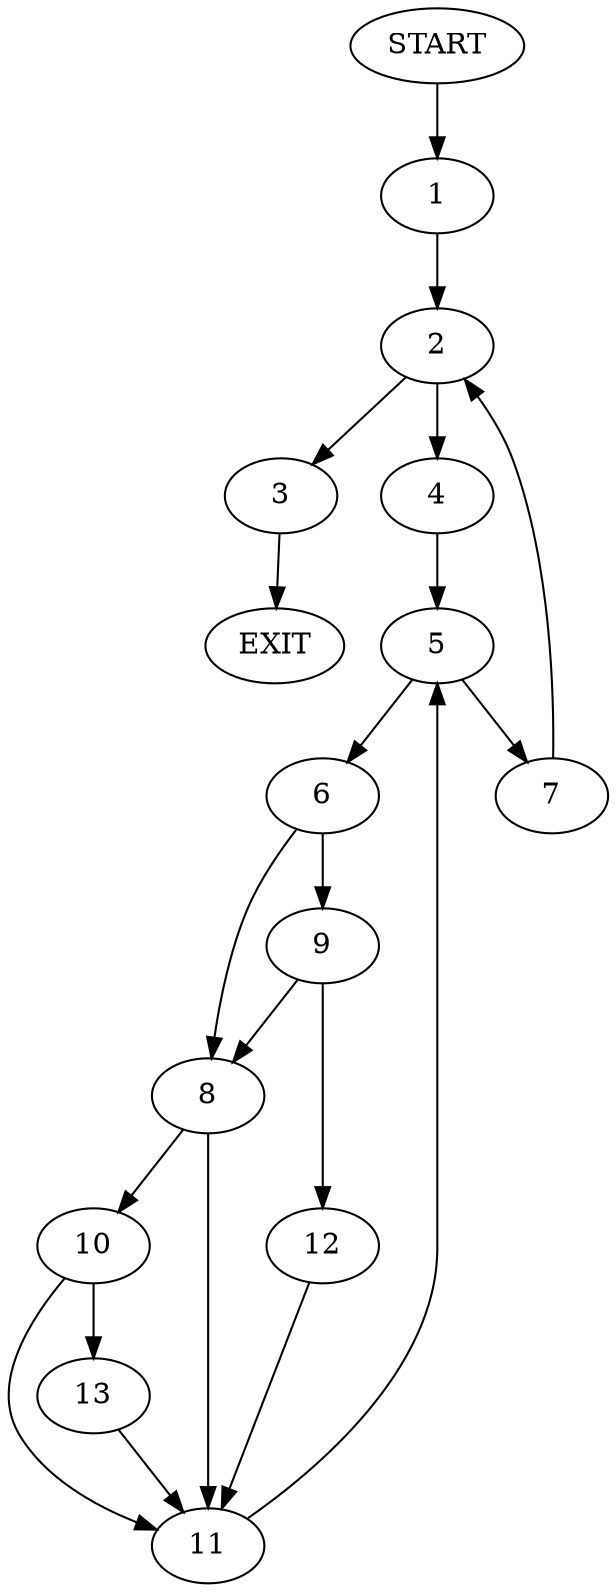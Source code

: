 digraph {
0 [label="START"]
14 [label="EXIT"]
0 -> 1
1 -> 2
2 -> 3
2 -> 4
3 -> 14
4 -> 5
5 -> 6
5 -> 7
7 -> 2
6 -> 8
6 -> 9
8 -> 10
8 -> 11
9 -> 12
9 -> 8
12 -> 11
11 -> 5
10 -> 13
10 -> 11
13 -> 11
}

